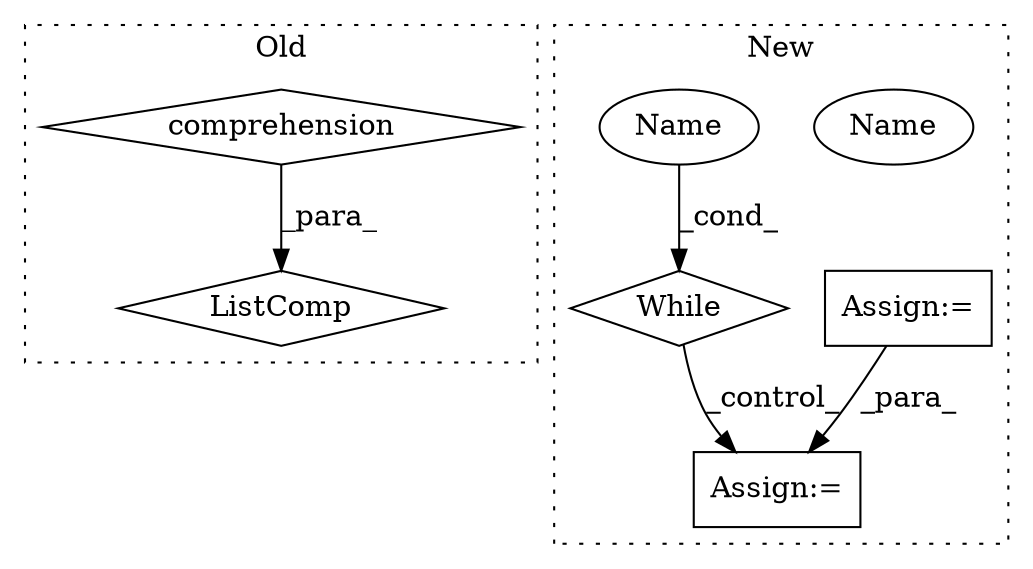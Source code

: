 digraph G {
subgraph cluster0 {
1 [label="ListComp" a="106" s="8933" l="39" shape="diamond"];
3 [label="comprehension" a="45" s="8952" l="3" shape="diamond"];
label = "Old";
style="dotted";
}
subgraph cluster1 {
2 [label="While" a="52" s="7572,7582" l="6,14" shape="diamond"];
4 [label="Assign:=" a="68" s="7601" l="3" shape="box"];
5 [label="Assign:=" a="68" s="7058" l="3" shape="box"];
6 [label="Name" a="87" s="7578" l="4" shape="ellipse"];
7 [label="Name" a="87" s="7578" l="4" shape="ellipse"];
label = "New";
style="dotted";
}
2 -> 4 [label="_control_"];
3 -> 1 [label="_para_"];
5 -> 4 [label="_para_"];
7 -> 2 [label="_cond_"];
}